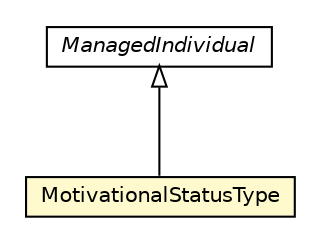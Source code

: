 #!/usr/local/bin/dot
#
# Class diagram 
# Generated by UMLGraph version R5_6-24-gf6e263 (http://www.umlgraph.org/)
#

digraph G {
	edge [fontname="Helvetica",fontsize=10,labelfontname="Helvetica",labelfontsize=10];
	node [fontname="Helvetica",fontsize=10,shape=plaintext];
	nodesep=0.25;
	ranksep=0.5;
	// org.universAAL.ontology.health.owl.MotivationalStatusType
	c248071 [label=<<table title="org.universAAL.ontology.health.owl.MotivationalStatusType" border="0" cellborder="1" cellspacing="0" cellpadding="2" port="p" bgcolor="lemonChiffon" href="./MotivationalStatusType.html">
		<tr><td><table border="0" cellspacing="0" cellpadding="1">
<tr><td align="center" balign="center"> MotivationalStatusType </td></tr>
		</table></td></tr>
		</table>>, URL="./MotivationalStatusType.html", fontname="Helvetica", fontcolor="black", fontsize=10.0];
	//org.universAAL.ontology.health.owl.MotivationalStatusType extends org.universAAL.middleware.owl.ManagedIndividual
	c248190:p -> c248071:p [dir=back,arrowtail=empty];
	// org.universAAL.middleware.owl.ManagedIndividual
	c248190 [label=<<table title="org.universAAL.middleware.owl.ManagedIndividual" border="0" cellborder="1" cellspacing="0" cellpadding="2" port="p" href="http://java.sun.com/j2se/1.4.2/docs/api/org/universAAL/middleware/owl/ManagedIndividual.html">
		<tr><td><table border="0" cellspacing="0" cellpadding="1">
<tr><td align="center" balign="center"><font face="Helvetica-Oblique"> ManagedIndividual </font></td></tr>
		</table></td></tr>
		</table>>, URL="http://java.sun.com/j2se/1.4.2/docs/api/org/universAAL/middleware/owl/ManagedIndividual.html", fontname="Helvetica", fontcolor="black", fontsize=10.0];
}

